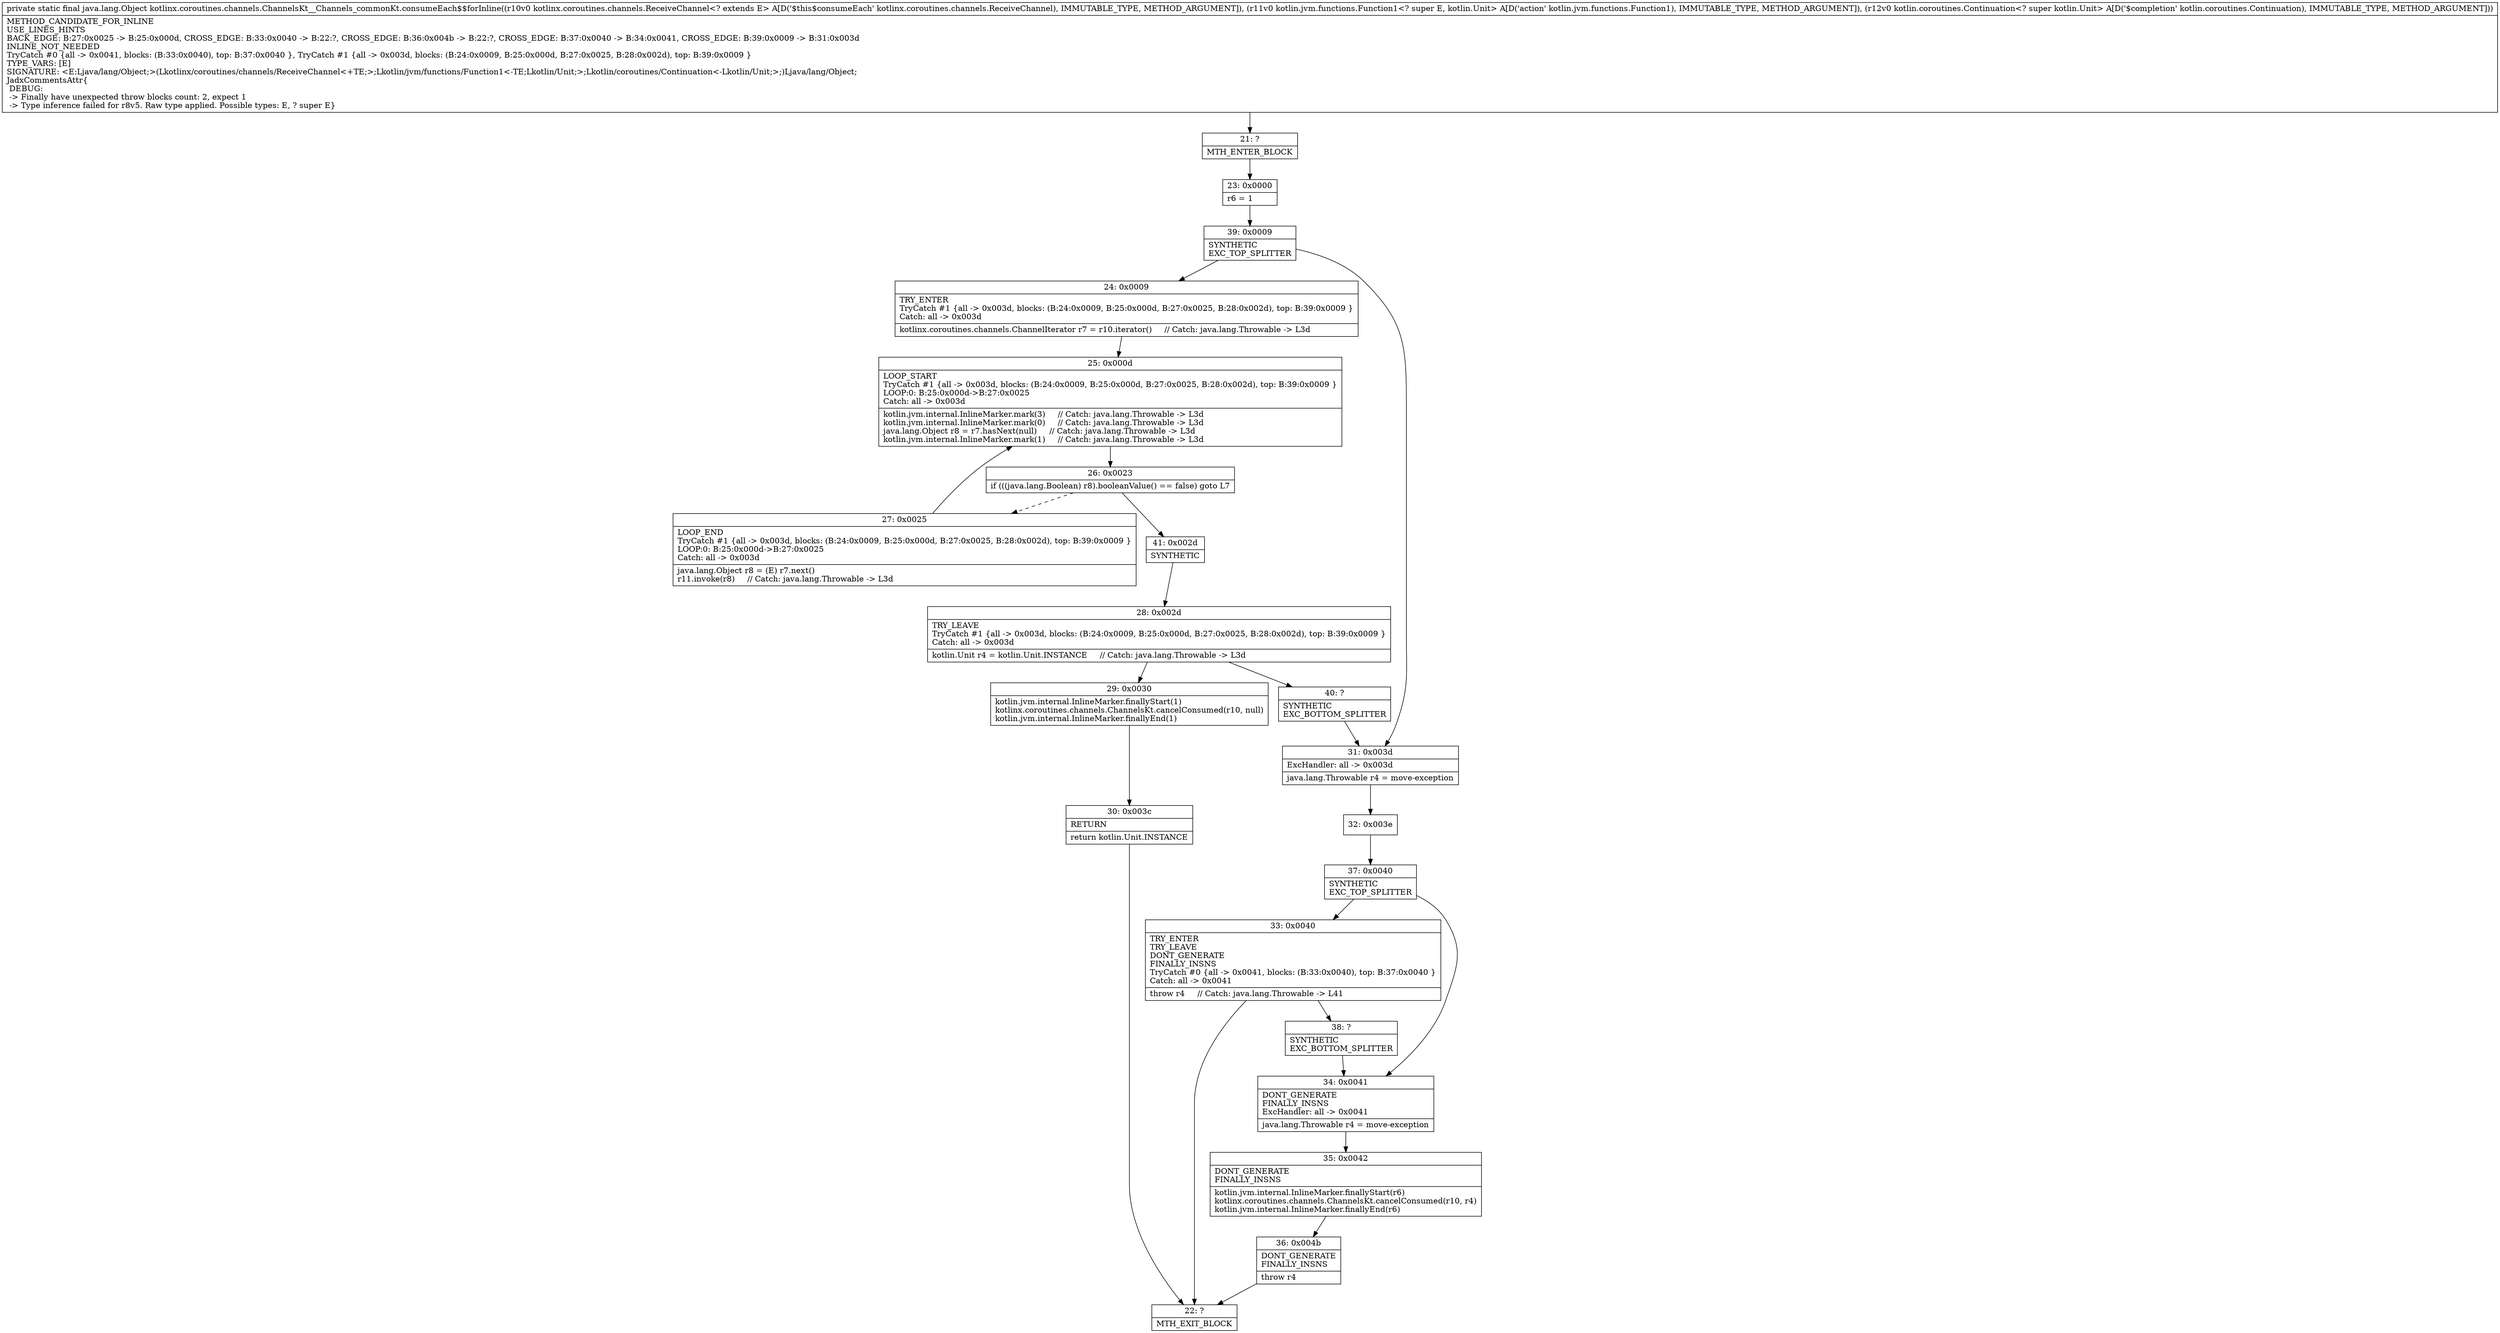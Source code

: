 digraph "CFG forkotlinx.coroutines.channels.ChannelsKt__Channels_commonKt.consumeEach$$forInline(Lkotlinx\/coroutines\/channels\/ReceiveChannel;Lkotlin\/jvm\/functions\/Function1;Lkotlin\/coroutines\/Continuation;)Ljava\/lang\/Object;" {
Node_21 [shape=record,label="{21\:\ ?|MTH_ENTER_BLOCK\l}"];
Node_23 [shape=record,label="{23\:\ 0x0000|r6 = 1\l}"];
Node_39 [shape=record,label="{39\:\ 0x0009|SYNTHETIC\lEXC_TOP_SPLITTER\l}"];
Node_24 [shape=record,label="{24\:\ 0x0009|TRY_ENTER\lTryCatch #1 \{all \-\> 0x003d, blocks: (B:24:0x0009, B:25:0x000d, B:27:0x0025, B:28:0x002d), top: B:39:0x0009 \}\lCatch: all \-\> 0x003d\l|kotlinx.coroutines.channels.ChannelIterator r7 = r10.iterator()     \/\/ Catch: java.lang.Throwable \-\> L3d\l}"];
Node_25 [shape=record,label="{25\:\ 0x000d|LOOP_START\lTryCatch #1 \{all \-\> 0x003d, blocks: (B:24:0x0009, B:25:0x000d, B:27:0x0025, B:28:0x002d), top: B:39:0x0009 \}\lLOOP:0: B:25:0x000d\-\>B:27:0x0025\lCatch: all \-\> 0x003d\l|kotlin.jvm.internal.InlineMarker.mark(3)     \/\/ Catch: java.lang.Throwable \-\> L3d\lkotlin.jvm.internal.InlineMarker.mark(0)     \/\/ Catch: java.lang.Throwable \-\> L3d\ljava.lang.Object r8 = r7.hasNext(null)     \/\/ Catch: java.lang.Throwable \-\> L3d\lkotlin.jvm.internal.InlineMarker.mark(1)     \/\/ Catch: java.lang.Throwable \-\> L3d\l}"];
Node_26 [shape=record,label="{26\:\ 0x0023|if (((java.lang.Boolean) r8).booleanValue() == false) goto L7\l}"];
Node_27 [shape=record,label="{27\:\ 0x0025|LOOP_END\lTryCatch #1 \{all \-\> 0x003d, blocks: (B:24:0x0009, B:25:0x000d, B:27:0x0025, B:28:0x002d), top: B:39:0x0009 \}\lLOOP:0: B:25:0x000d\-\>B:27:0x0025\lCatch: all \-\> 0x003d\l|java.lang.Object r8 = (E) r7.next()\lr11.invoke(r8)     \/\/ Catch: java.lang.Throwable \-\> L3d\l}"];
Node_41 [shape=record,label="{41\:\ 0x002d|SYNTHETIC\l}"];
Node_28 [shape=record,label="{28\:\ 0x002d|TRY_LEAVE\lTryCatch #1 \{all \-\> 0x003d, blocks: (B:24:0x0009, B:25:0x000d, B:27:0x0025, B:28:0x002d), top: B:39:0x0009 \}\lCatch: all \-\> 0x003d\l|kotlin.Unit r4 = kotlin.Unit.INSTANCE     \/\/ Catch: java.lang.Throwable \-\> L3d\l}"];
Node_29 [shape=record,label="{29\:\ 0x0030|kotlin.jvm.internal.InlineMarker.finallyStart(1)\lkotlinx.coroutines.channels.ChannelsKt.cancelConsumed(r10, null)\lkotlin.jvm.internal.InlineMarker.finallyEnd(1)\l}"];
Node_30 [shape=record,label="{30\:\ 0x003c|RETURN\l|return kotlin.Unit.INSTANCE\l}"];
Node_22 [shape=record,label="{22\:\ ?|MTH_EXIT_BLOCK\l}"];
Node_40 [shape=record,label="{40\:\ ?|SYNTHETIC\lEXC_BOTTOM_SPLITTER\l}"];
Node_31 [shape=record,label="{31\:\ 0x003d|ExcHandler: all \-\> 0x003d\l|java.lang.Throwable r4 = move\-exception\l}"];
Node_32 [shape=record,label="{32\:\ 0x003e}"];
Node_37 [shape=record,label="{37\:\ 0x0040|SYNTHETIC\lEXC_TOP_SPLITTER\l}"];
Node_33 [shape=record,label="{33\:\ 0x0040|TRY_ENTER\lTRY_LEAVE\lDONT_GENERATE\lFINALLY_INSNS\lTryCatch #0 \{all \-\> 0x0041, blocks: (B:33:0x0040), top: B:37:0x0040 \}\lCatch: all \-\> 0x0041\l|throw r4     \/\/ Catch: java.lang.Throwable \-\> L41\l}"];
Node_38 [shape=record,label="{38\:\ ?|SYNTHETIC\lEXC_BOTTOM_SPLITTER\l}"];
Node_34 [shape=record,label="{34\:\ 0x0041|DONT_GENERATE\lFINALLY_INSNS\lExcHandler: all \-\> 0x0041\l|java.lang.Throwable r4 = move\-exception\l}"];
Node_35 [shape=record,label="{35\:\ 0x0042|DONT_GENERATE\lFINALLY_INSNS\l|kotlin.jvm.internal.InlineMarker.finallyStart(r6)\lkotlinx.coroutines.channels.ChannelsKt.cancelConsumed(r10, r4)\lkotlin.jvm.internal.InlineMarker.finallyEnd(r6)\l}"];
Node_36 [shape=record,label="{36\:\ 0x004b|DONT_GENERATE\lFINALLY_INSNS\l|throw r4\l}"];
MethodNode[shape=record,label="{private static final java.lang.Object kotlinx.coroutines.channels.ChannelsKt__Channels_commonKt.consumeEach$$forInline((r10v0 kotlinx.coroutines.channels.ReceiveChannel\<? extends E\> A[D('$this$consumeEach' kotlinx.coroutines.channels.ReceiveChannel), IMMUTABLE_TYPE, METHOD_ARGUMENT]), (r11v0 kotlin.jvm.functions.Function1\<? super E, kotlin.Unit\> A[D('action' kotlin.jvm.functions.Function1), IMMUTABLE_TYPE, METHOD_ARGUMENT]), (r12v0 kotlin.coroutines.Continuation\<? super kotlin.Unit\> A[D('$completion' kotlin.coroutines.Continuation), IMMUTABLE_TYPE, METHOD_ARGUMENT]))  | METHOD_CANDIDATE_FOR_INLINE\lUSE_LINES_HINTS\lBACK_EDGE: B:27:0x0025 \-\> B:25:0x000d, CROSS_EDGE: B:33:0x0040 \-\> B:22:?, CROSS_EDGE: B:36:0x004b \-\> B:22:?, CROSS_EDGE: B:37:0x0040 \-\> B:34:0x0041, CROSS_EDGE: B:39:0x0009 \-\> B:31:0x003d\lINLINE_NOT_NEEDED\lTryCatch #0 \{all \-\> 0x0041, blocks: (B:33:0x0040), top: B:37:0x0040 \}, TryCatch #1 \{all \-\> 0x003d, blocks: (B:24:0x0009, B:25:0x000d, B:27:0x0025, B:28:0x002d), top: B:39:0x0009 \}\lTYPE_VARS: [E]\lSIGNATURE: \<E:Ljava\/lang\/Object;\>(Lkotlinx\/coroutines\/channels\/ReceiveChannel\<+TE;\>;Lkotlin\/jvm\/functions\/Function1\<\-TE;Lkotlin\/Unit;\>;Lkotlin\/coroutines\/Continuation\<\-Lkotlin\/Unit;\>;)Ljava\/lang\/Object;\lJadxCommentsAttr\{\l DEBUG: \l \-\> Finally have unexpected throw blocks count: 2, expect 1\l \-\> Type inference failed for r8v5. Raw type applied. Possible types: E, ? super E\}\l}"];
MethodNode -> Node_21;Node_21 -> Node_23;
Node_23 -> Node_39;
Node_39 -> Node_24;
Node_39 -> Node_31;
Node_24 -> Node_25;
Node_25 -> Node_26;
Node_26 -> Node_27[style=dashed];
Node_26 -> Node_41;
Node_27 -> Node_25;
Node_41 -> Node_28;
Node_28 -> Node_29;
Node_28 -> Node_40;
Node_29 -> Node_30;
Node_30 -> Node_22;
Node_40 -> Node_31;
Node_31 -> Node_32;
Node_32 -> Node_37;
Node_37 -> Node_33;
Node_37 -> Node_34;
Node_33 -> Node_22;
Node_33 -> Node_38;
Node_38 -> Node_34;
Node_34 -> Node_35;
Node_35 -> Node_36;
Node_36 -> Node_22;
}


